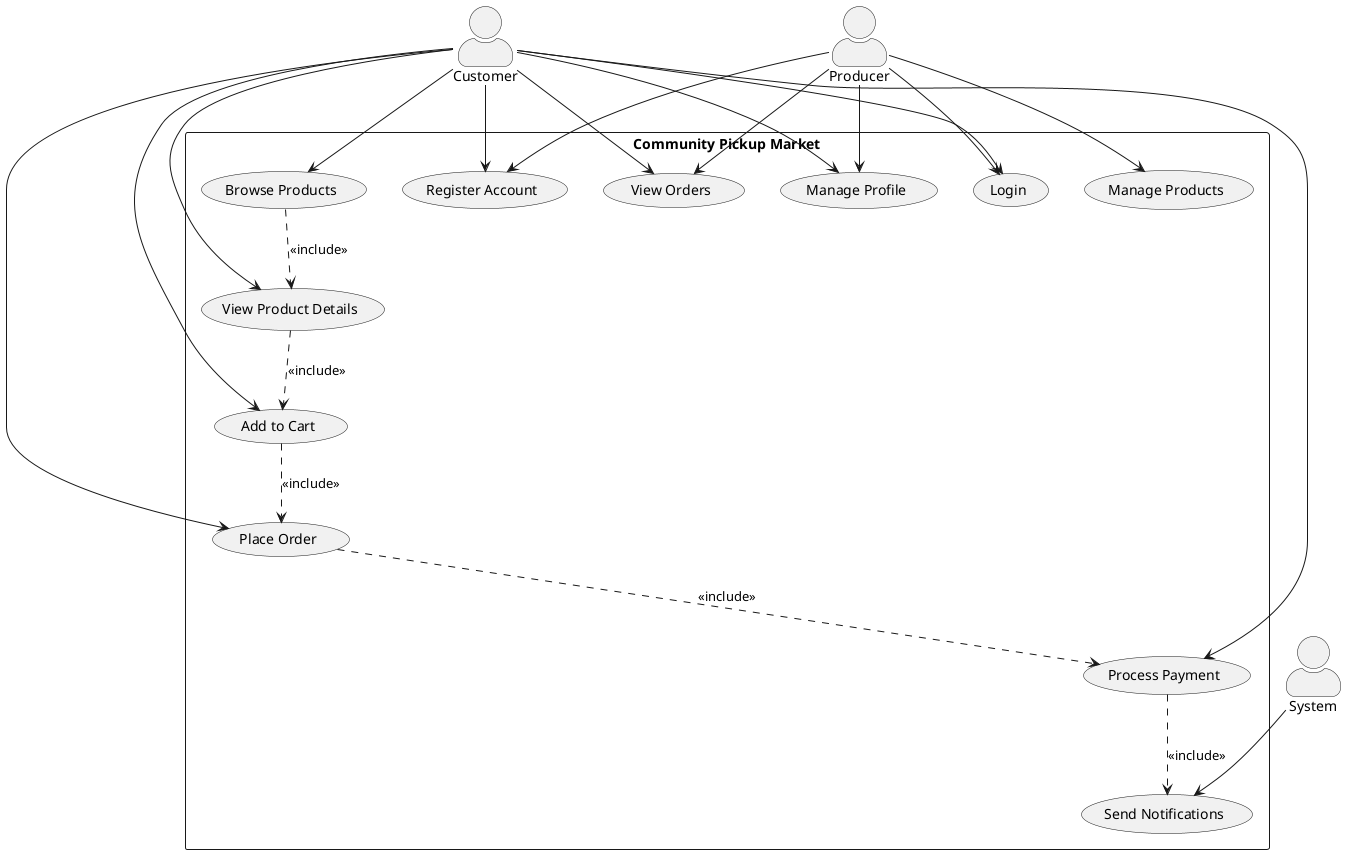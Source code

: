 @startuml Community Pickup Market Use Cases

skinparam actorStyle awesome
skinparam packageStyle rectangle

actor Customer
actor Producer
actor "System" as System

rectangle "Community Pickup Market" {
  usecase "Register Account" as UC1
  usecase "Login" as UC2
  usecase "Browse Products" as UC3
  usecase "View Product Details" as UC4
  usecase "Add to Cart" as UC5
  usecase "Place Order" as UC6
  usecase "Manage Products" as UC7
  usecase "View Orders" as UC8
  usecase "Process Payment" as UC9
  usecase "Send Notifications" as UC10
  usecase "Manage Profile" as UC11
}

Customer --> UC1
Customer --> UC2
Customer --> UC3
Customer --> UC4
Customer --> UC5
Customer --> UC6
Customer --> UC8
Customer --> UC9
Customer --> UC11

Producer --> UC1
Producer --> UC2
Producer --> UC7
Producer --> UC8
Producer --> UC11

System --> UC10

UC3 ..> UC4 : <<include>>
UC4 ..> UC5 : <<include>>
UC5 ..> UC6 : <<include>>
UC6 ..> UC9 : <<include>>
UC9 ..> UC10 : <<include>>

@enduml 